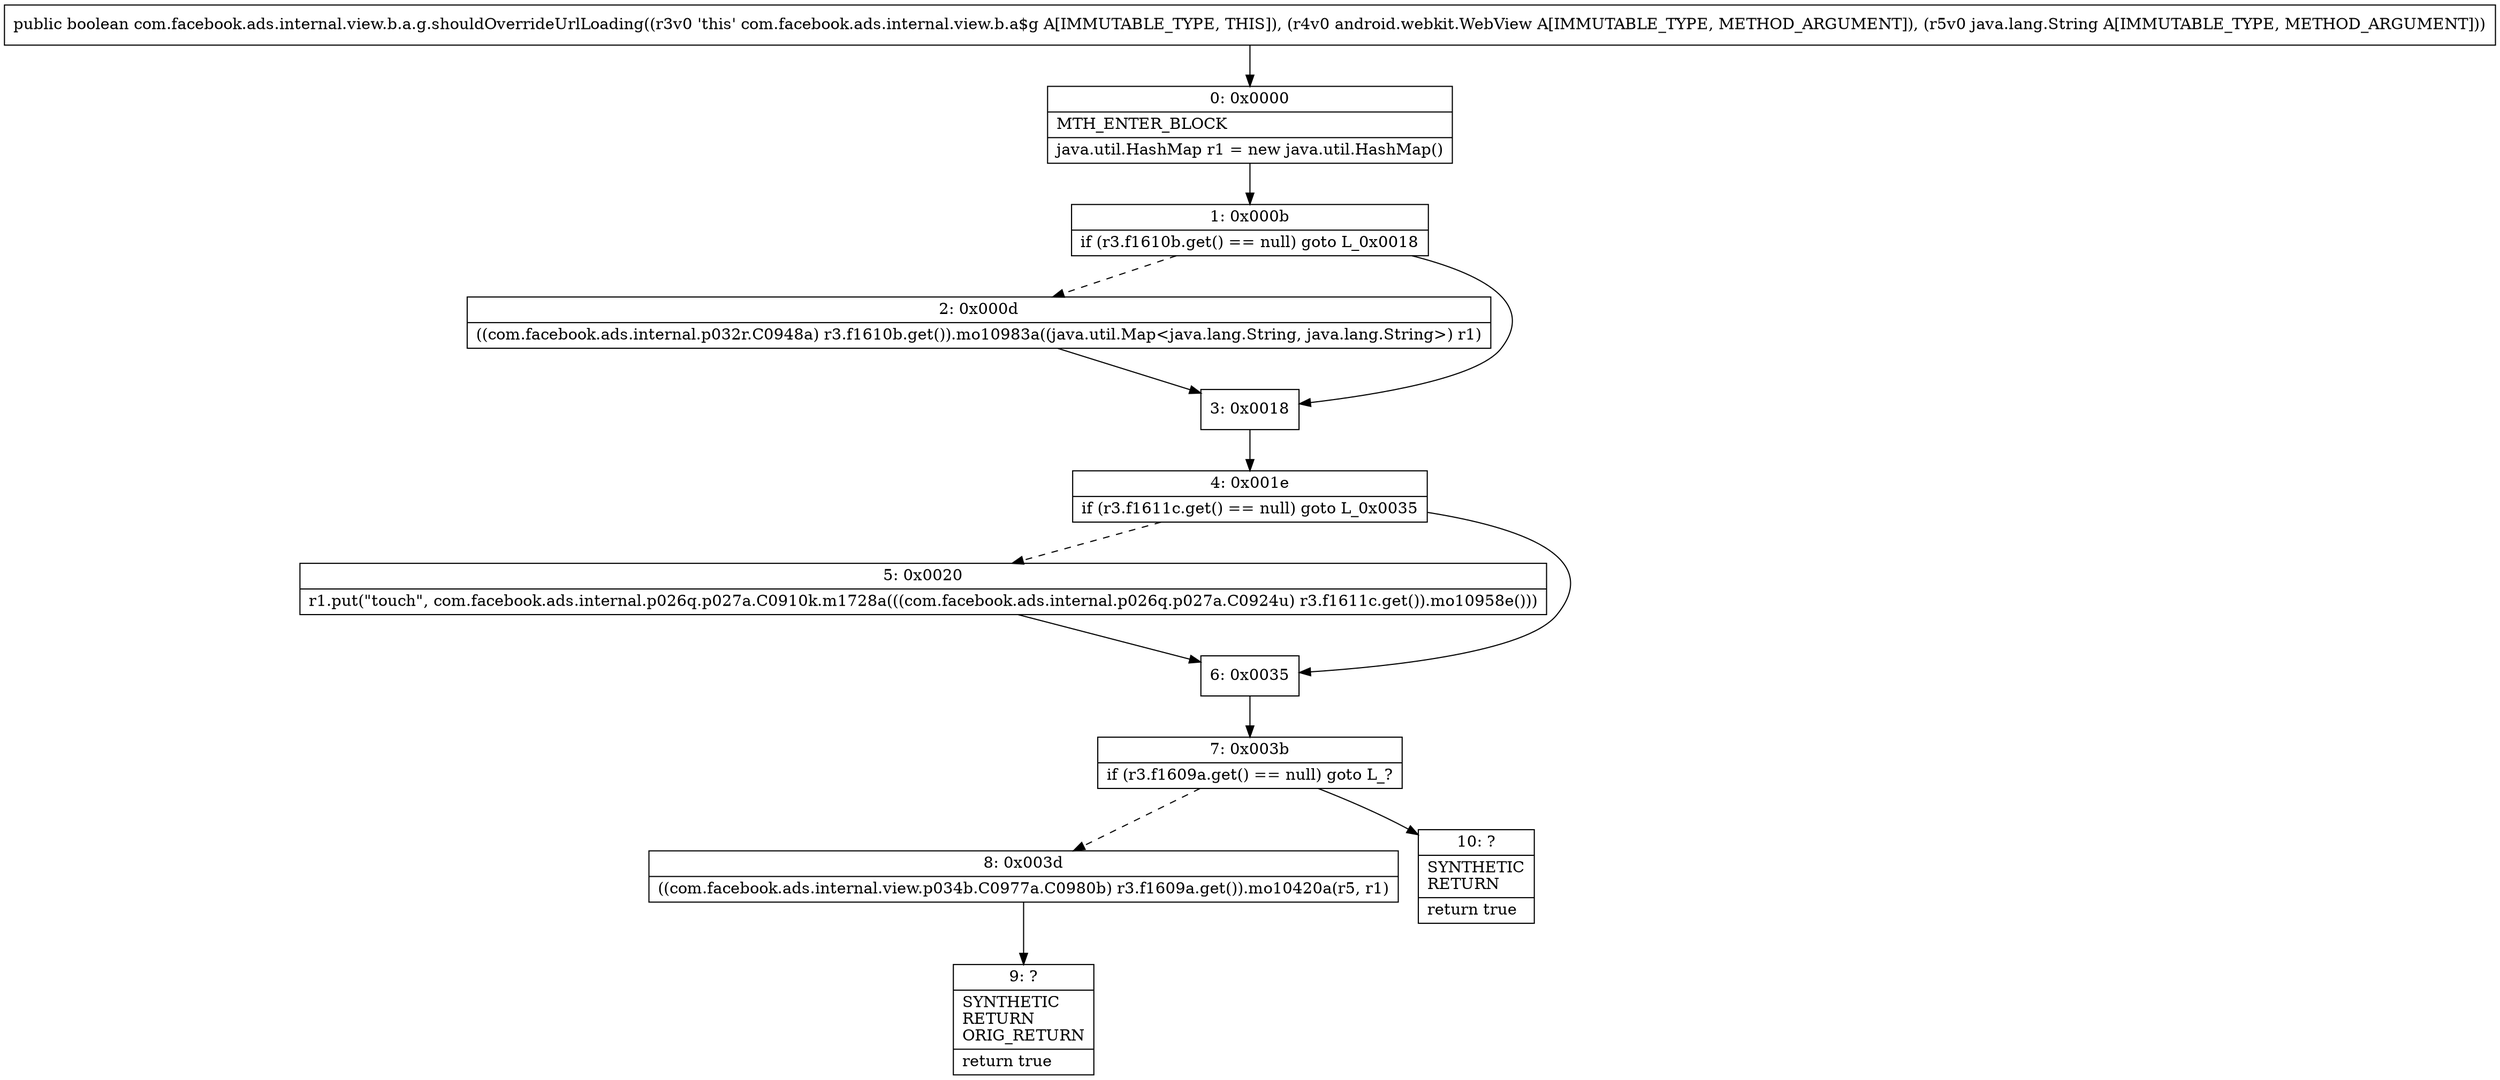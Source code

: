 digraph "CFG forcom.facebook.ads.internal.view.b.a.g.shouldOverrideUrlLoading(Landroid\/webkit\/WebView;Ljava\/lang\/String;)Z" {
Node_0 [shape=record,label="{0\:\ 0x0000|MTH_ENTER_BLOCK\l|java.util.HashMap r1 = new java.util.HashMap()\l}"];
Node_1 [shape=record,label="{1\:\ 0x000b|if (r3.f1610b.get() == null) goto L_0x0018\l}"];
Node_2 [shape=record,label="{2\:\ 0x000d|((com.facebook.ads.internal.p032r.C0948a) r3.f1610b.get()).mo10983a((java.util.Map\<java.lang.String, java.lang.String\>) r1)\l}"];
Node_3 [shape=record,label="{3\:\ 0x0018}"];
Node_4 [shape=record,label="{4\:\ 0x001e|if (r3.f1611c.get() == null) goto L_0x0035\l}"];
Node_5 [shape=record,label="{5\:\ 0x0020|r1.put(\"touch\", com.facebook.ads.internal.p026q.p027a.C0910k.m1728a(((com.facebook.ads.internal.p026q.p027a.C0924u) r3.f1611c.get()).mo10958e()))\l}"];
Node_6 [shape=record,label="{6\:\ 0x0035}"];
Node_7 [shape=record,label="{7\:\ 0x003b|if (r3.f1609a.get() == null) goto L_?\l}"];
Node_8 [shape=record,label="{8\:\ 0x003d|((com.facebook.ads.internal.view.p034b.C0977a.C0980b) r3.f1609a.get()).mo10420a(r5, r1)\l}"];
Node_9 [shape=record,label="{9\:\ ?|SYNTHETIC\lRETURN\lORIG_RETURN\l|return true\l}"];
Node_10 [shape=record,label="{10\:\ ?|SYNTHETIC\lRETURN\l|return true\l}"];
MethodNode[shape=record,label="{public boolean com.facebook.ads.internal.view.b.a.g.shouldOverrideUrlLoading((r3v0 'this' com.facebook.ads.internal.view.b.a$g A[IMMUTABLE_TYPE, THIS]), (r4v0 android.webkit.WebView A[IMMUTABLE_TYPE, METHOD_ARGUMENT]), (r5v0 java.lang.String A[IMMUTABLE_TYPE, METHOD_ARGUMENT])) }"];
MethodNode -> Node_0;
Node_0 -> Node_1;
Node_1 -> Node_2[style=dashed];
Node_1 -> Node_3;
Node_2 -> Node_3;
Node_3 -> Node_4;
Node_4 -> Node_5[style=dashed];
Node_4 -> Node_6;
Node_5 -> Node_6;
Node_6 -> Node_7;
Node_7 -> Node_8[style=dashed];
Node_7 -> Node_10;
Node_8 -> Node_9;
}

